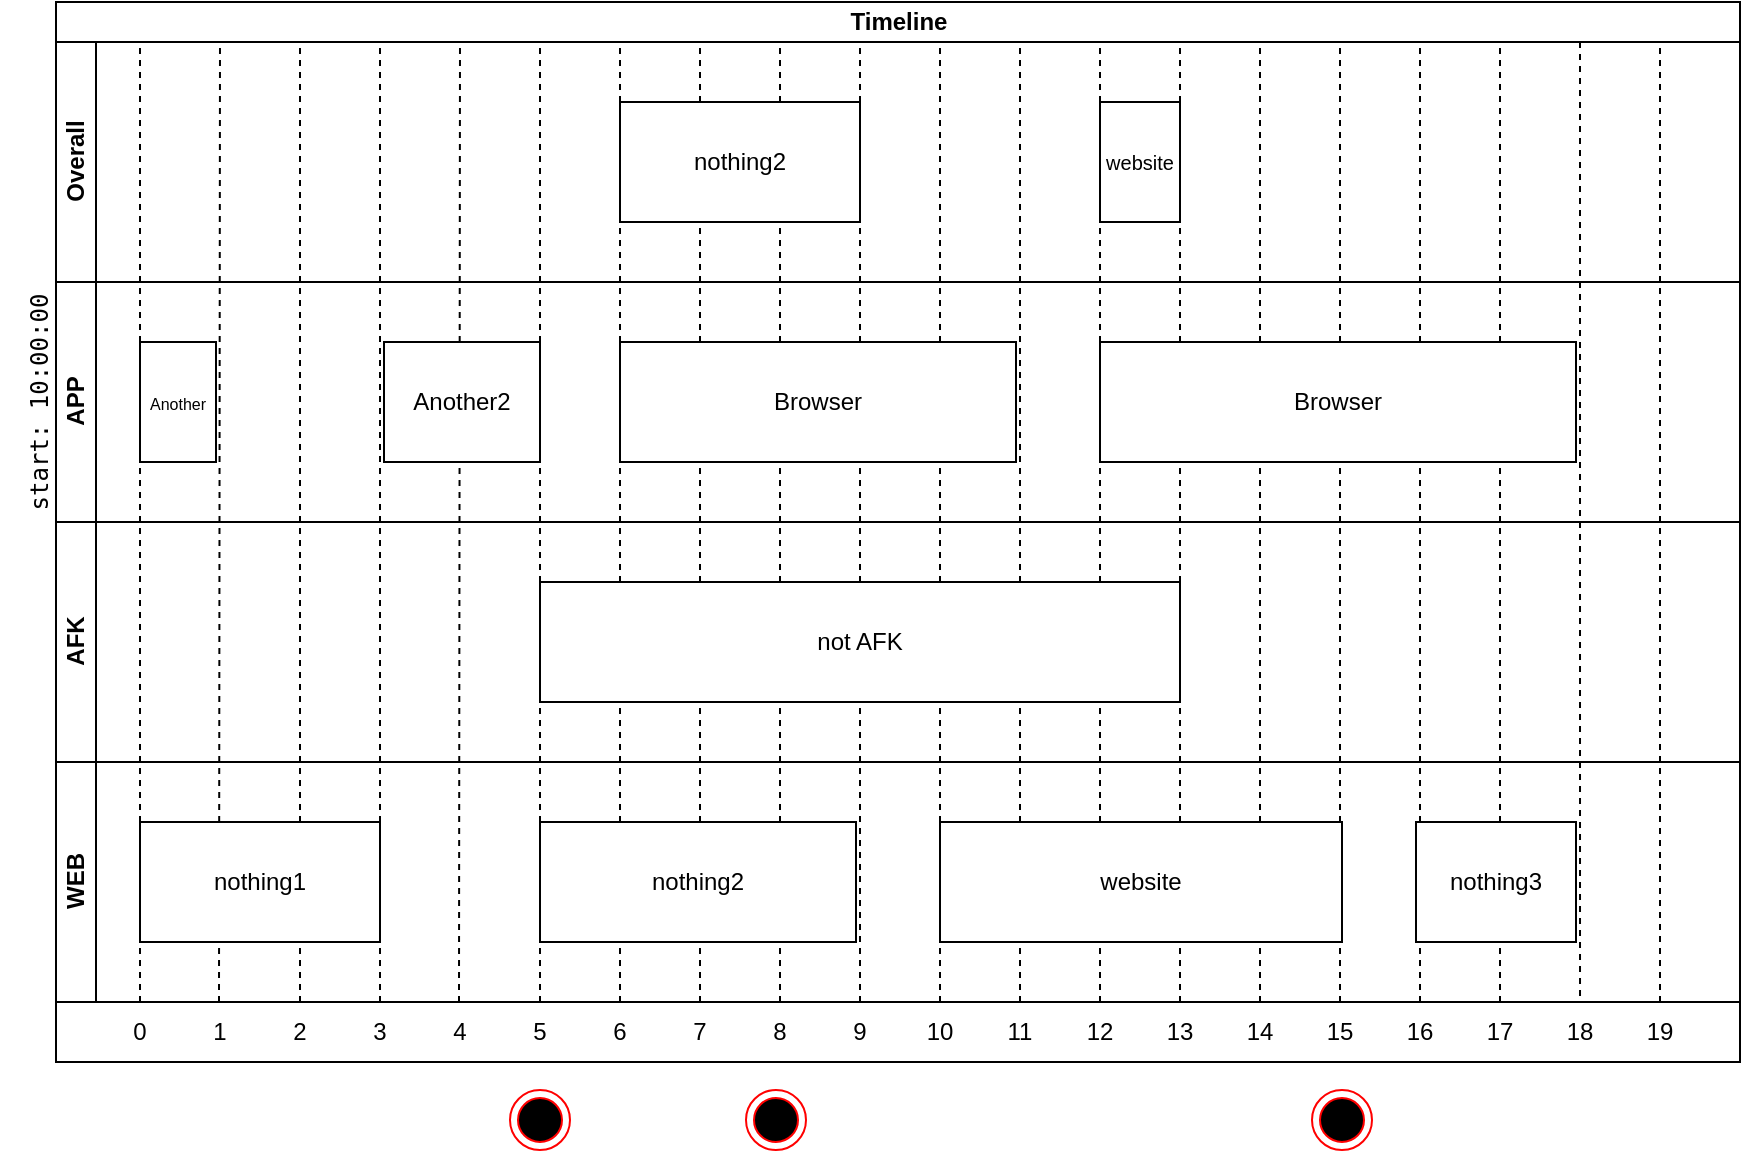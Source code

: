 <mxfile version="10.9.5" type="device"><diagram id="ag_mDBv_uAabhnJMjtH1" name="Page-1"><mxGraphModel dx="1112" dy="722" grid="1" gridSize="10" guides="1" tooltips="1" connect="1" arrows="1" fold="1" page="1" pageScale="1" pageWidth="827" pageHeight="1169" math="0" shadow="0"><root><mxCell id="0"/><mxCell id="1" parent="0"/><mxCell id="RzleOeU_XZ5FZxXA1mph-6" value="Timeline" style="swimlane;html=1;childLayout=stackLayout;resizeParent=1;resizeParentMax=0;horizontal=1;startSize=20;horizontalStack=0;" parent="1" vertex="1" treatAsSingle="0"><mxGeometry x="38" y="40" width="842" height="500" as="geometry"><mxRectangle x="80" y="100" width="60" height="20" as="alternateBounds"/></mxGeometry></mxCell><mxCell id="FViX6ms5GF-n4ETXzYev-38" value="&lt;div&gt;Overall&lt;/div&gt;" style="swimlane;html=1;startSize=20;horizontal=0;" parent="RzleOeU_XZ5FZxXA1mph-6" vertex="1" treatAsSingle="0"><mxGeometry y="20" width="842" height="120" as="geometry"/></mxCell><mxCell id="RzleOeU_XZ5FZxXA1mph-7" value="&lt;div&gt;APP&lt;/div&gt;" style="swimlane;html=1;startSize=20;horizontal=0;" parent="RzleOeU_XZ5FZxXA1mph-6" vertex="1" treatAsSingle="0"><mxGeometry y="140" width="842" height="120" as="geometry"/></mxCell><mxCell id="RzleOeU_XZ5FZxXA1mph-50" value="" style="endArrow=none;dashed=1;html=1;" parent="RzleOeU_XZ5FZxXA1mph-7" edge="1"><mxGeometry width="50" height="50" relative="1" as="geometry"><mxPoint x="682" y="360" as="sourcePoint"/><mxPoint x="682" y="-120" as="targetPoint"/></mxGeometry></mxCell><mxCell id="RzleOeU_XZ5FZxXA1mph-51" value="" style="endArrow=none;dashed=1;html=1;" parent="RzleOeU_XZ5FZxXA1mph-7" edge="1"><mxGeometry width="50" height="50" relative="1" as="geometry"><mxPoint x="722" y="360" as="sourcePoint"/><mxPoint x="722" y="-120" as="targetPoint"/></mxGeometry></mxCell><mxCell id="RzleOeU_XZ5FZxXA1mph-20" value="" style="endArrow=none;dashed=1;html=1;" parent="RzleOeU_XZ5FZxXA1mph-7" edge="1"><mxGeometry width="50" height="50" relative="1" as="geometry"><mxPoint x="42" y="360" as="sourcePoint"/><mxPoint x="42" y="-120" as="targetPoint"/></mxGeometry></mxCell><mxCell id="RzleOeU_XZ5FZxXA1mph-35" value="" style="endArrow=none;dashed=1;html=1;" parent="RzleOeU_XZ5FZxXA1mph-7" edge="1"><mxGeometry width="50" height="50" relative="1" as="geometry"><mxPoint x="81.5" y="360" as="sourcePoint"/><mxPoint x="82" y="-120" as="targetPoint"/></mxGeometry></mxCell><mxCell id="RzleOeU_XZ5FZxXA1mph-36" value="" style="endArrow=none;dashed=1;html=1;" parent="RzleOeU_XZ5FZxXA1mph-7" edge="1"><mxGeometry width="50" height="50" relative="1" as="geometry"><mxPoint x="122" y="360" as="sourcePoint"/><mxPoint x="122" y="-120" as="targetPoint"/></mxGeometry></mxCell><mxCell id="RzleOeU_XZ5FZxXA1mph-37" value="" style="endArrow=none;dashed=1;html=1;" parent="RzleOeU_XZ5FZxXA1mph-7" edge="1"><mxGeometry width="50" height="50" relative="1" as="geometry"><mxPoint x="162" y="360" as="sourcePoint"/><mxPoint x="162" y="-120" as="targetPoint"/></mxGeometry></mxCell><mxCell id="RzleOeU_XZ5FZxXA1mph-38" value="" style="endArrow=none;dashed=1;html=1;" parent="RzleOeU_XZ5FZxXA1mph-7" edge="1"><mxGeometry width="50" height="50" relative="1" as="geometry"><mxPoint x="201.5" y="360" as="sourcePoint"/><mxPoint x="202" y="-120" as="targetPoint"/></mxGeometry></mxCell><mxCell id="RzleOeU_XZ5FZxXA1mph-39" value="" style="endArrow=none;dashed=1;html=1;" parent="RzleOeU_XZ5FZxXA1mph-7" edge="1"><mxGeometry width="50" height="50" relative="1" as="geometry"><mxPoint x="242" y="360" as="sourcePoint"/><mxPoint x="242" y="-120" as="targetPoint"/></mxGeometry></mxCell><mxCell id="RzleOeU_XZ5FZxXA1mph-40" value="" style="endArrow=none;dashed=1;html=1;" parent="RzleOeU_XZ5FZxXA1mph-7" edge="1"><mxGeometry width="50" height="50" relative="1" as="geometry"><mxPoint x="282" y="360" as="sourcePoint"/><mxPoint x="282" y="-120" as="targetPoint"/></mxGeometry></mxCell><mxCell id="RzleOeU_XZ5FZxXA1mph-41" value="" style="endArrow=none;dashed=1;html=1;" parent="RzleOeU_XZ5FZxXA1mph-7" edge="1"><mxGeometry width="50" height="50" relative="1" as="geometry"><mxPoint x="322" y="360" as="sourcePoint"/><mxPoint x="322" y="-120" as="targetPoint"/></mxGeometry></mxCell><mxCell id="RzleOeU_XZ5FZxXA1mph-42" value="" style="endArrow=none;dashed=1;html=1;" parent="RzleOeU_XZ5FZxXA1mph-7" edge="1"><mxGeometry width="50" height="50" relative="1" as="geometry"><mxPoint x="362" y="360" as="sourcePoint"/><mxPoint x="362" y="-120" as="targetPoint"/></mxGeometry></mxCell><mxCell id="RzleOeU_XZ5FZxXA1mph-43" value="" style="endArrow=none;dashed=1;html=1;" parent="RzleOeU_XZ5FZxXA1mph-7" edge="1"><mxGeometry width="50" height="50" relative="1" as="geometry"><mxPoint x="402" y="360" as="sourcePoint"/><mxPoint x="402" y="-120" as="targetPoint"/></mxGeometry></mxCell><mxCell id="RzleOeU_XZ5FZxXA1mph-44" value="" style="endArrow=none;dashed=1;html=1;" parent="RzleOeU_XZ5FZxXA1mph-7" edge="1"><mxGeometry width="50" height="50" relative="1" as="geometry"><mxPoint x="442" y="360" as="sourcePoint"/><mxPoint x="442" y="-120" as="targetPoint"/></mxGeometry></mxCell><mxCell id="FViX6ms5GF-n4ETXzYev-1" value="&lt;font style=&quot;font-size: 8px&quot;&gt;Another&lt;/font&gt;" style="rounded=0;whiteSpace=wrap;html=1;" parent="RzleOeU_XZ5FZxXA1mph-7" vertex="1"><mxGeometry x="42" y="30" width="38" height="60" as="geometry"/></mxCell><mxCell id="FViX6ms5GF-n4ETXzYev-4" value="Another2" style="rounded=0;whiteSpace=wrap;html=1;" parent="RzleOeU_XZ5FZxXA1mph-7" vertex="1"><mxGeometry x="164" y="30" width="78" height="60" as="geometry"/></mxCell><mxCell id="FViX6ms5GF-n4ETXzYev-6" value="" style="endArrow=none;dashed=1;html=1;" parent="RzleOeU_XZ5FZxXA1mph-7" edge="1"><mxGeometry width="50" height="50" relative="1" as="geometry"><mxPoint x="802" y="360" as="sourcePoint"/><mxPoint x="802" y="-120" as="targetPoint"/></mxGeometry></mxCell><mxCell id="FViX6ms5GF-n4ETXzYev-11" value="&lt;div&gt;Browser&lt;/div&gt;" style="rounded=0;whiteSpace=wrap;html=1;" parent="RzleOeU_XZ5FZxXA1mph-7" vertex="1"><mxGeometry x="282" y="30" width="198" height="60" as="geometry"/></mxCell><mxCell id="RzleOeU_XZ5FZxXA1mph-8" value="AFK" style="swimlane;html=1;startSize=20;horizontal=0;" parent="RzleOeU_XZ5FZxXA1mph-6" vertex="1"><mxGeometry y="260" width="842" height="120" as="geometry"><mxRectangle y="140" width="480" height="60" as="alternateBounds"/></mxGeometry></mxCell><mxCell id="RzleOeU_XZ5FZxXA1mph-9" value="WEB" style="swimlane;html=1;startSize=20;horizontal=0;" parent="RzleOeU_XZ5FZxXA1mph-6" vertex="1" treatAsSingle="0"><mxGeometry y="380" width="842" height="120" as="geometry"><mxRectangle y="200" width="480" height="60" as="alternateBounds"/></mxGeometry></mxCell><mxCell id="RzleOeU_XZ5FZxXA1mph-45" value="" style="endArrow=none;dashed=1;html=1;" parent="RzleOeU_XZ5FZxXA1mph-9" edge="1"><mxGeometry width="50" height="50" relative="1" as="geometry"><mxPoint x="482" y="120" as="sourcePoint"/><mxPoint x="482" y="-360" as="targetPoint"/></mxGeometry></mxCell><mxCell id="RzleOeU_XZ5FZxXA1mph-46" value="" style="endArrow=none;dashed=1;html=1;" parent="RzleOeU_XZ5FZxXA1mph-9" edge="1"><mxGeometry width="50" height="50" relative="1" as="geometry"><mxPoint x="522" y="120" as="sourcePoint"/><mxPoint x="522" y="-360" as="targetPoint"/></mxGeometry></mxCell><mxCell id="RzleOeU_XZ5FZxXA1mph-47" value="" style="endArrow=none;dashed=1;html=1;" parent="RzleOeU_XZ5FZxXA1mph-9" edge="1"><mxGeometry width="50" height="50" relative="1" as="geometry"><mxPoint x="562" y="120" as="sourcePoint"/><mxPoint x="562" y="-360" as="targetPoint"/></mxGeometry></mxCell><mxCell id="RzleOeU_XZ5FZxXA1mph-48" value="" style="endArrow=none;dashed=1;html=1;" parent="RzleOeU_XZ5FZxXA1mph-9" edge="1"><mxGeometry width="50" height="50" relative="1" as="geometry"><mxPoint x="602" y="120" as="sourcePoint"/><mxPoint x="602" y="-360" as="targetPoint"/></mxGeometry></mxCell><mxCell id="RzleOeU_XZ5FZxXA1mph-49" value="" style="endArrow=none;dashed=1;html=1;" parent="RzleOeU_XZ5FZxXA1mph-9" edge="1"><mxGeometry width="50" height="50" relative="1" as="geometry"><mxPoint x="642" y="120" as="sourcePoint"/><mxPoint x="642" y="-360" as="targetPoint"/></mxGeometry></mxCell><mxCell id="FViX6ms5GF-n4ETXzYev-16" value="nothing1" style="rounded=0;whiteSpace=wrap;html=1;" parent="RzleOeU_XZ5FZxXA1mph-9" vertex="1"><mxGeometry x="42" y="30" width="120" height="60" as="geometry"/></mxCell><mxCell id="FViX6ms5GF-n4ETXzYev-17" value="nothing2" style="rounded=0;whiteSpace=wrap;html=1;" parent="RzleOeU_XZ5FZxXA1mph-9" vertex="1"><mxGeometry x="242" y="30" width="158" height="60" as="geometry"/></mxCell><mxCell id="FViX6ms5GF-n4ETXzYev-18" value="website" style="rounded=0;whiteSpace=wrap;html=1;" parent="RzleOeU_XZ5FZxXA1mph-9" vertex="1"><mxGeometry x="442" y="30" width="201" height="60" as="geometry"/></mxCell><mxCell id="FViX6ms5GF-n4ETXzYev-20" value="nothing3" style="rounded=0;whiteSpace=wrap;html=1;" parent="RzleOeU_XZ5FZxXA1mph-9" vertex="1"><mxGeometry x="680" y="30" width="80" height="60" as="geometry"/></mxCell><mxCell id="RzleOeU_XZ5FZxXA1mph-52" value="" style="rounded=0;whiteSpace=wrap;html=1;" parent="1" vertex="1"><mxGeometry x="38" y="540" width="842" height="30" as="geometry"/></mxCell><mxCell id="RzleOeU_XZ5FZxXA1mph-54" value="0" style="text;html=1;strokeColor=none;fillColor=none;align=center;verticalAlign=middle;whiteSpace=wrap;rounded=0;" parent="1" vertex="1"><mxGeometry x="70" y="545" width="20" height="20" as="geometry"/></mxCell><mxCell id="RzleOeU_XZ5FZxXA1mph-55" value="1" style="text;html=1;strokeColor=none;fillColor=none;align=center;verticalAlign=middle;whiteSpace=wrap;rounded=0;" parent="1" vertex="1"><mxGeometry x="110" y="545" width="20" height="20" as="geometry"/></mxCell><mxCell id="RzleOeU_XZ5FZxXA1mph-56" value="2" style="text;html=1;strokeColor=none;fillColor=none;align=center;verticalAlign=middle;whiteSpace=wrap;rounded=0;" parent="1" vertex="1"><mxGeometry x="150" y="545" width="20" height="20" as="geometry"/></mxCell><mxCell id="RzleOeU_XZ5FZxXA1mph-57" value="3" style="text;html=1;strokeColor=none;fillColor=none;align=center;verticalAlign=middle;whiteSpace=wrap;rounded=0;" parent="1" vertex="1"><mxGeometry x="190" y="545" width="20" height="20" as="geometry"/></mxCell><mxCell id="RzleOeU_XZ5FZxXA1mph-58" value="4" style="text;html=1;strokeColor=none;fillColor=none;align=center;verticalAlign=middle;whiteSpace=wrap;rounded=0;" parent="1" vertex="1"><mxGeometry x="230" y="545" width="20" height="20" as="geometry"/></mxCell><mxCell id="RzleOeU_XZ5FZxXA1mph-59" value="5" style="text;html=1;strokeColor=none;fillColor=none;align=center;verticalAlign=middle;whiteSpace=wrap;rounded=0;" parent="1" vertex="1"><mxGeometry x="270" y="545" width="20" height="20" as="geometry"/></mxCell><mxCell id="RzleOeU_XZ5FZxXA1mph-60" value="6" style="text;html=1;strokeColor=none;fillColor=none;align=center;verticalAlign=middle;whiteSpace=wrap;rounded=0;" parent="1" vertex="1"><mxGeometry x="310" y="545" width="20" height="20" as="geometry"/></mxCell><mxCell id="RzleOeU_XZ5FZxXA1mph-61" value="7" style="text;html=1;strokeColor=none;fillColor=none;align=center;verticalAlign=middle;whiteSpace=wrap;rounded=0;" parent="1" vertex="1"><mxGeometry x="350" y="545" width="20" height="20" as="geometry"/></mxCell><mxCell id="RzleOeU_XZ5FZxXA1mph-62" value="8" style="text;html=1;strokeColor=none;fillColor=none;align=center;verticalAlign=middle;whiteSpace=wrap;rounded=0;" parent="1" vertex="1"><mxGeometry x="390" y="545" width="20" height="20" as="geometry"/></mxCell><mxCell id="RzleOeU_XZ5FZxXA1mph-63" value="9" style="text;html=1;strokeColor=none;fillColor=none;align=center;verticalAlign=middle;whiteSpace=wrap;rounded=0;" parent="1" vertex="1"><mxGeometry x="430" y="545" width="20" height="20" as="geometry"/></mxCell><mxCell id="RzleOeU_XZ5FZxXA1mph-64" value="10" style="text;html=1;strokeColor=none;fillColor=none;align=center;verticalAlign=middle;whiteSpace=wrap;rounded=0;" parent="1" vertex="1"><mxGeometry x="470" y="545" width="20" height="20" as="geometry"/></mxCell><mxCell id="RzleOeU_XZ5FZxXA1mph-65" value="11" style="text;html=1;strokeColor=none;fillColor=none;align=center;verticalAlign=middle;whiteSpace=wrap;rounded=0;" parent="1" vertex="1"><mxGeometry x="510" y="545" width="20" height="20" as="geometry"/></mxCell><mxCell id="RzleOeU_XZ5FZxXA1mph-66" value="12" style="text;html=1;strokeColor=none;fillColor=none;align=center;verticalAlign=middle;whiteSpace=wrap;rounded=0;" parent="1" vertex="1"><mxGeometry x="550" y="545" width="20" height="20" as="geometry"/></mxCell><mxCell id="RzleOeU_XZ5FZxXA1mph-67" value="13" style="text;html=1;strokeColor=none;fillColor=none;align=center;verticalAlign=middle;whiteSpace=wrap;rounded=0;" parent="1" vertex="1"><mxGeometry x="590" y="545" width="20" height="20" as="geometry"/></mxCell><mxCell id="RzleOeU_XZ5FZxXA1mph-68" value="14" style="text;html=1;strokeColor=none;fillColor=none;align=center;verticalAlign=middle;whiteSpace=wrap;rounded=0;" parent="1" vertex="1"><mxGeometry x="630" y="545" width="20" height="20" as="geometry"/></mxCell><mxCell id="RzleOeU_XZ5FZxXA1mph-69" value="15" style="text;html=1;strokeColor=none;fillColor=none;align=center;verticalAlign=middle;whiteSpace=wrap;rounded=0;" parent="1" vertex="1"><mxGeometry x="670" y="545" width="20" height="20" as="geometry"/></mxCell><mxCell id="RzleOeU_XZ5FZxXA1mph-70" value="16" style="text;html=1;strokeColor=none;fillColor=none;align=center;verticalAlign=middle;whiteSpace=wrap;rounded=0;" parent="1" vertex="1"><mxGeometry x="710" y="545" width="20" height="20" as="geometry"/></mxCell><mxCell id="RzleOeU_XZ5FZxXA1mph-71" value="17" style="text;html=1;strokeColor=none;fillColor=none;align=center;verticalAlign=middle;whiteSpace=wrap;rounded=0;" parent="1" vertex="1"><mxGeometry x="750" y="545" width="20" height="20" as="geometry"/></mxCell><mxCell id="FViX6ms5GF-n4ETXzYev-9" value="18" style="text;html=1;strokeColor=none;fillColor=none;align=center;verticalAlign=middle;whiteSpace=wrap;rounded=0;" parent="1" vertex="1"><mxGeometry x="790" y="545" width="20" height="20" as="geometry"/></mxCell><mxCell id="FViX6ms5GF-n4ETXzYev-10" value="19" style="text;html=1;strokeColor=none;fillColor=none;align=center;verticalAlign=middle;whiteSpace=wrap;rounded=0;" parent="1" vertex="1"><mxGeometry x="830" y="545" width="20" height="20" as="geometry"/></mxCell><mxCell id="FViX6ms5GF-n4ETXzYev-14" value="&lt;font style=&quot;font-size: 10px&quot;&gt;website&lt;/font&gt;" style="rounded=0;whiteSpace=wrap;html=1;" parent="1" vertex="1"><mxGeometry x="560" y="90" width="40" height="60" as="geometry"/></mxCell><mxCell id="FViX6ms5GF-n4ETXzYev-21" value="" style="endArrow=none;dashed=1;html=1;exitX=0.905;exitY=-0.1;exitDx=0;exitDy=0;exitPerimeter=0;" parent="1" source="RzleOeU_XZ5FZxXA1mph-52" edge="1"><mxGeometry width="50" height="50" relative="1" as="geometry"><mxPoint x="800" y="420" as="sourcePoint"/><mxPoint x="800" y="60" as="targetPoint"/></mxGeometry></mxCell><mxCell id="FViX6ms5GF-n4ETXzYev-23" value="&lt;pre&gt;&lt;span&gt;start: 10:00:00&lt;/span&gt;&lt;/pre&gt;" style="text;html=1;strokeColor=none;fillColor=none;align=center;verticalAlign=middle;whiteSpace=wrap;rounded=0;direction=east;flipV=1;rotation=-90;" parent="1" vertex="1"><mxGeometry x="-30" y="230" width="120" height="20" as="geometry"/></mxCell><mxCell id="FViX6ms5GF-n4ETXzYev-55" value="nothing2" style="rounded=0;whiteSpace=wrap;html=1;" parent="1" vertex="1"><mxGeometry x="320" y="90" width="120" height="60" as="geometry"/></mxCell><mxCell id="RzleOeU_XZ5FZxXA1mph-11" value="not AFK" style="rounded=0;whiteSpace=wrap;html=1;" parent="1" vertex="1"><mxGeometry x="280" y="330" width="320" height="60" as="geometry"/></mxCell><mxCell id="FViX6ms5GF-n4ETXzYev-59" value="&lt;div&gt;Browser&lt;/div&gt;" style="rounded=0;whiteSpace=wrap;html=1;" parent="1" vertex="1"><mxGeometry x="560" y="210" width="238" height="60" as="geometry"/></mxCell><mxCell id="FViX6ms5GF-n4ETXzYev-60" value="" style="ellipse;html=1;shape=endState;fillColor=#000000;strokeColor=#ff0000;" parent="1" vertex="1"><mxGeometry x="265" y="584" width="30" height="30" as="geometry"/></mxCell><mxCell id="FViX6ms5GF-n4ETXzYev-62" value="" style="ellipse;html=1;shape=endState;fillColor=#000000;strokeColor=#ff0000;" parent="1" vertex="1"><mxGeometry x="383" y="584" width="30" height="30" as="geometry"/></mxCell><mxCell id="FViX6ms5GF-n4ETXzYev-63" value="" style="ellipse;html=1;shape=endState;fillColor=#000000;strokeColor=#ff0000;" parent="1" vertex="1"><mxGeometry x="666" y="584" width="30" height="30" as="geometry"/></mxCell></root></mxGraphModel></diagram></mxfile>